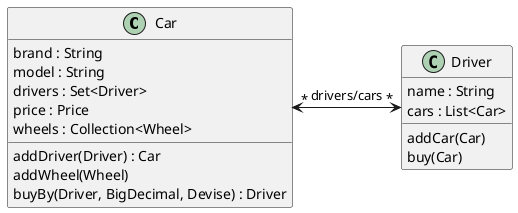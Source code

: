 @startuml

class "Car" [[https://link.com/car]] {
  brand : String [[[https://link.com/car/brand lien]]]
  model : String [[[https://link.com/car/model{Show all cars' models} Car models]]]
  drivers : Set<Driver> [[[https://link.com/car/drivers]]]
  price : Price [[[https://link.com/car/price{Show details}]]]
  wheels : Collection<Wheel>
  addDriver(Driver) : Car
  addWheel(Wheel)
  buyBy(Driver, BigDecimal, Devise) : Driver
}

class "Driver" [[https://link.com/driver{Taxi Driver}]] {
  name : String
  cars : List<Car>
  addCar(Car)
  buy(Car)
}

"Car" "*" <-> "*" "Driver" : drivers/cars

@enduml